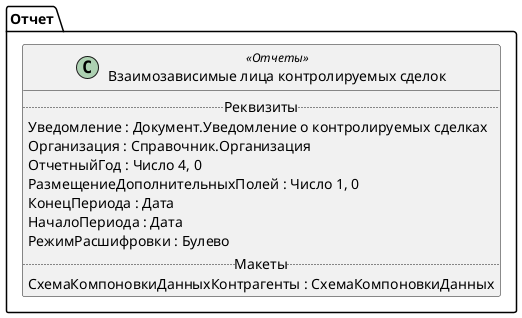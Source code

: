 ﻿@startuml ВзаимозависимыеЛицаКонтролируемыхСделок
'!include templates.wsd
'..\include templates.wsd
class Отчет.ВзаимозависимыеЛицаКонтролируемыхСделок as "Взаимозависимые лица контролируемых сделок" <<Отчеты>>
{
..Реквизиты..
Уведомление : Документ.Уведомление о контролируемых сделках
Организация : Справочник.Организация
ОтчетныйГод : Число 4, 0
РазмещениеДополнительныхПолей : Число 1, 0
КонецПериода : Дата
НачалоПериода : Дата
РежимРасшифровки : Булево
..Макеты..
СхемаКомпоновкиДанныхКонтрагенты : СхемаКомпоновкиДанных
}
@enduml
